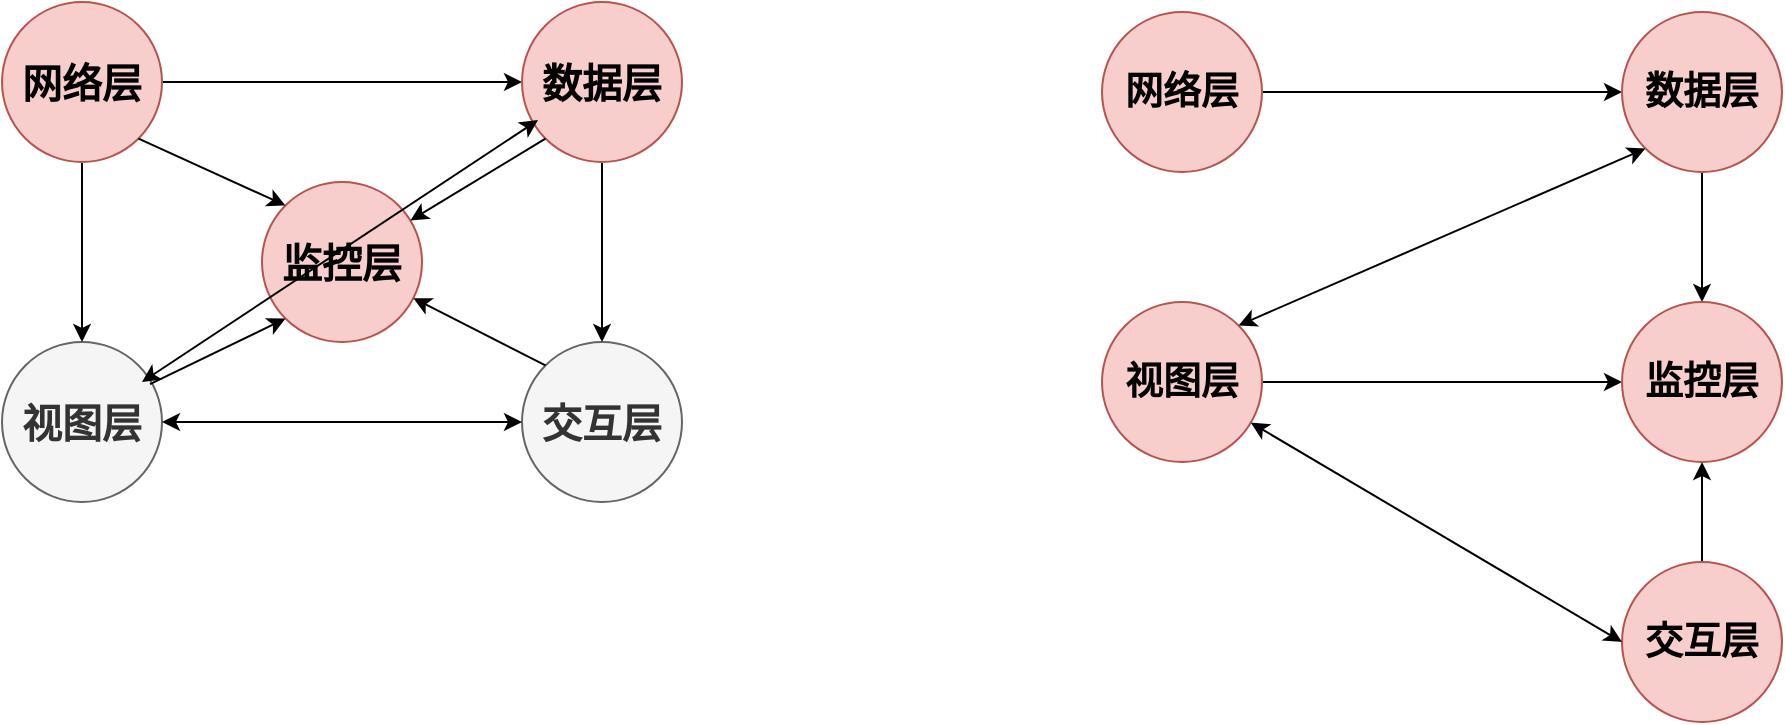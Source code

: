 <mxfile version="24.8.1">
  <diagram name="第 1 页" id="KOSqvFq_j-liopLbrCcP">
    <mxGraphModel dx="1301" dy="1878" grid="1" gridSize="10" guides="1" tooltips="1" connect="1" arrows="1" fold="1" page="1" pageScale="1" pageWidth="827" pageHeight="1169" math="0" shadow="0">
      <root>
        <mxCell id="0" />
        <mxCell id="1" parent="0" />
        <mxCell id="s-V4GH6CY9me7H-YAkRb-1" value="视图层" style="ellipse;whiteSpace=wrap;html=1;aspect=fixed;fillColor=#f5f5f5;strokeColor=#666666;fontColor=#333333;fontSize=20;fontStyle=1" parent="1" vertex="1">
          <mxGeometry x="170" y="120" width="80" height="80" as="geometry" />
        </mxCell>
        <mxCell id="s-V4GH6CY9me7H-YAkRb-2" value="交互层" style="ellipse;whiteSpace=wrap;html=1;aspect=fixed;fillColor=#f5f5f5;fontColor=#333333;strokeColor=#666666;fontSize=20;fontStyle=1" parent="1" vertex="1">
          <mxGeometry x="430" y="120" width="80" height="80" as="geometry" />
        </mxCell>
        <mxCell id="s-V4GH6CY9me7H-YAkRb-11" style="edgeStyle=orthogonalEdgeStyle;rounded=0;orthogonalLoop=1;jettySize=auto;html=1;fontSize=20;fontStyle=1" parent="1" source="s-V4GH6CY9me7H-YAkRb-3" target="s-V4GH6CY9me7H-YAkRb-4" edge="1">
          <mxGeometry relative="1" as="geometry" />
        </mxCell>
        <mxCell id="s-V4GH6CY9me7H-YAkRb-18" style="edgeStyle=orthogonalEdgeStyle;rounded=0;orthogonalLoop=1;jettySize=auto;html=1;fontSize=20;fontStyle=1" parent="1" source="s-V4GH6CY9me7H-YAkRb-3" target="s-V4GH6CY9me7H-YAkRb-1" edge="1">
          <mxGeometry relative="1" as="geometry" />
        </mxCell>
        <mxCell id="s-V4GH6CY9me7H-YAkRb-3" value="网络层" style="ellipse;whiteSpace=wrap;html=1;aspect=fixed;fillColor=#f8cecc;strokeColor=#b85450;fontSize=20;fontStyle=1" parent="1" vertex="1">
          <mxGeometry x="170" y="-50" width="80" height="80" as="geometry" />
        </mxCell>
        <mxCell id="s-V4GH6CY9me7H-YAkRb-17" style="edgeStyle=orthogonalEdgeStyle;rounded=0;orthogonalLoop=1;jettySize=auto;html=1;entryX=0.5;entryY=0;entryDx=0;entryDy=0;fontSize=20;fontStyle=1" parent="1" source="s-V4GH6CY9me7H-YAkRb-4" target="s-V4GH6CY9me7H-YAkRb-2" edge="1">
          <mxGeometry relative="1" as="geometry" />
        </mxCell>
        <mxCell id="s-V4GH6CY9me7H-YAkRb-4" value="数据层" style="ellipse;whiteSpace=wrap;html=1;aspect=fixed;fillColor=#f8cecc;strokeColor=#b85450;fontSize=20;fontStyle=1" parent="1" vertex="1">
          <mxGeometry x="430" y="-50" width="80" height="80" as="geometry" />
        </mxCell>
        <mxCell id="s-V4GH6CY9me7H-YAkRb-5" value="监控层" style="ellipse;whiteSpace=wrap;html=1;aspect=fixed;fillColor=#f8cecc;strokeColor=#b85450;fontSize=20;fontStyle=1" parent="1" vertex="1">
          <mxGeometry x="300" y="40" width="80" height="80" as="geometry" />
        </mxCell>
        <mxCell id="s-V4GH6CY9me7H-YAkRb-7" value="" style="endArrow=classic;html=1;rounded=0;entryX=0;entryY=1;entryDx=0;entryDy=0;exitX=0.925;exitY=0.263;exitDx=0;exitDy=0;exitPerimeter=0;fontSize=20;fontStyle=1" parent="1" source="s-V4GH6CY9me7H-YAkRb-1" target="s-V4GH6CY9me7H-YAkRb-5" edge="1">
          <mxGeometry width="50" height="50" relative="1" as="geometry">
            <mxPoint x="260" y="160" as="sourcePoint" />
            <mxPoint x="310" y="110" as="targetPoint" />
          </mxGeometry>
        </mxCell>
        <mxCell id="s-V4GH6CY9me7H-YAkRb-8" value="" style="endArrow=classic;html=1;rounded=0;exitX=0;exitY=0;exitDx=0;exitDy=0;fontSize=20;fontStyle=1" parent="1" source="s-V4GH6CY9me7H-YAkRb-2" target="s-V4GH6CY9me7H-YAkRb-5" edge="1">
          <mxGeometry width="50" height="50" relative="1" as="geometry">
            <mxPoint x="330" y="210" as="sourcePoint" />
            <mxPoint x="380" y="160" as="targetPoint" />
          </mxGeometry>
        </mxCell>
        <mxCell id="s-V4GH6CY9me7H-YAkRb-9" value="" style="endArrow=classic;html=1;rounded=0;entryX=0;entryY=0;entryDx=0;entryDy=0;exitX=1;exitY=1;exitDx=0;exitDy=0;fontSize=20;fontStyle=1" parent="1" source="s-V4GH6CY9me7H-YAkRb-3" target="s-V4GH6CY9me7H-YAkRb-5" edge="1">
          <mxGeometry width="50" height="50" relative="1" as="geometry">
            <mxPoint x="254" y="151" as="sourcePoint" />
            <mxPoint x="322" y="118" as="targetPoint" />
          </mxGeometry>
        </mxCell>
        <mxCell id="s-V4GH6CY9me7H-YAkRb-10" value="" style="endArrow=classic;html=1;rounded=0;exitX=0;exitY=1;exitDx=0;exitDy=0;fontSize=20;fontStyle=1" parent="1" source="s-V4GH6CY9me7H-YAkRb-4" target="s-V4GH6CY9me7H-YAkRb-5" edge="1">
          <mxGeometry width="50" height="50" relative="1" as="geometry">
            <mxPoint x="264" y="161" as="sourcePoint" />
            <mxPoint x="332" y="128" as="targetPoint" />
          </mxGeometry>
        </mxCell>
        <mxCell id="s-V4GH6CY9me7H-YAkRb-13" value="" style="endArrow=classic;startArrow=classic;html=1;rounded=0;entryX=0;entryY=0.5;entryDx=0;entryDy=0;fontSize=20;fontStyle=1" parent="1" source="s-V4GH6CY9me7H-YAkRb-1" target="s-V4GH6CY9me7H-YAkRb-2" edge="1">
          <mxGeometry width="50" height="50" relative="1" as="geometry">
            <mxPoint x="390" y="190" as="sourcePoint" />
            <mxPoint x="440" y="140" as="targetPoint" />
          </mxGeometry>
        </mxCell>
        <mxCell id="s-V4GH6CY9me7H-YAkRb-19" value="" style="endArrow=classic;startArrow=classic;html=1;rounded=0;entryX=0.1;entryY=0.738;entryDx=0;entryDy=0;entryPerimeter=0;fontSize=20;fontStyle=1" parent="1" target="s-V4GH6CY9me7H-YAkRb-4" edge="1">
          <mxGeometry width="50" height="50" relative="1" as="geometry">
            <mxPoint x="240" y="140" as="sourcePoint" />
            <mxPoint x="290" y="90" as="targetPoint" />
          </mxGeometry>
        </mxCell>
        <mxCell id="s-V4GH6CY9me7H-YAkRb-35" style="edgeStyle=orthogonalEdgeStyle;rounded=0;orthogonalLoop=1;jettySize=auto;html=1;fontSize=19;fontStyle=1" parent="1" source="s-V4GH6CY9me7H-YAkRb-20" target="s-V4GH6CY9me7H-YAkRb-27" edge="1">
          <mxGeometry relative="1" as="geometry" />
        </mxCell>
        <mxCell id="s-V4GH6CY9me7H-YAkRb-20" value="视图层" style="ellipse;whiteSpace=wrap;html=1;aspect=fixed;fillColor=#f8cecc;strokeColor=#b85450;fontSize=19;fontStyle=1" parent="1" vertex="1">
          <mxGeometry x="720" y="100" width="80" height="80" as="geometry" />
        </mxCell>
        <mxCell id="s-V4GH6CY9me7H-YAkRb-37" value="" style="edgeStyle=orthogonalEdgeStyle;rounded=0;orthogonalLoop=1;jettySize=auto;html=1;fontSize=19;fontStyle=1" parent="1" source="s-V4GH6CY9me7H-YAkRb-21" target="s-V4GH6CY9me7H-YAkRb-27" edge="1">
          <mxGeometry relative="1" as="geometry" />
        </mxCell>
        <mxCell id="s-V4GH6CY9me7H-YAkRb-21" value="交互层" style="ellipse;whiteSpace=wrap;html=1;aspect=fixed;fillColor=#f8cecc;strokeColor=#b85450;fontSize=19;fontStyle=1" parent="1" vertex="1">
          <mxGeometry x="980" y="230" width="80" height="80" as="geometry" />
        </mxCell>
        <mxCell id="s-V4GH6CY9me7H-YAkRb-22" style="edgeStyle=orthogonalEdgeStyle;rounded=0;orthogonalLoop=1;jettySize=auto;html=1;fontSize=19;fontStyle=1" parent="1" source="s-V4GH6CY9me7H-YAkRb-24" target="s-V4GH6CY9me7H-YAkRb-26" edge="1">
          <mxGeometry relative="1" as="geometry" />
        </mxCell>
        <mxCell id="s-V4GH6CY9me7H-YAkRb-24" value="网络层" style="ellipse;whiteSpace=wrap;html=1;aspect=fixed;fillColor=#f8cecc;strokeColor=#b85450;fontSize=19;fontStyle=1" parent="1" vertex="1">
          <mxGeometry x="720" y="-45" width="80" height="80" as="geometry" />
        </mxCell>
        <mxCell id="s-V4GH6CY9me7H-YAkRb-36" style="edgeStyle=orthogonalEdgeStyle;rounded=0;orthogonalLoop=1;jettySize=auto;html=1;entryX=0.5;entryY=0;entryDx=0;entryDy=0;fontSize=19;fontStyle=1" parent="1" source="s-V4GH6CY9me7H-YAkRb-26" target="s-V4GH6CY9me7H-YAkRb-27" edge="1">
          <mxGeometry relative="1" as="geometry" />
        </mxCell>
        <mxCell id="s-V4GH6CY9me7H-YAkRb-26" value="数据层" style="ellipse;whiteSpace=wrap;html=1;aspect=fixed;fillColor=#f8cecc;strokeColor=#b85450;fontSize=19;fontStyle=1" parent="1" vertex="1">
          <mxGeometry x="980" y="-45" width="80" height="80" as="geometry" />
        </mxCell>
        <mxCell id="s-V4GH6CY9me7H-YAkRb-27" value="监控层" style="ellipse;whiteSpace=wrap;html=1;aspect=fixed;fillColor=#f8cecc;strokeColor=#b85450;fontSize=19;fontStyle=1" parent="1" vertex="1">
          <mxGeometry x="980" y="100" width="80" height="80" as="geometry" />
        </mxCell>
        <mxCell id="s-V4GH6CY9me7H-YAkRb-32" value="" style="endArrow=classic;startArrow=classic;html=1;rounded=0;entryX=0;entryY=0.5;entryDx=0;entryDy=0;fontSize=19;fontStyle=1" parent="1" source="s-V4GH6CY9me7H-YAkRb-20" target="s-V4GH6CY9me7H-YAkRb-21" edge="1">
          <mxGeometry width="50" height="50" relative="1" as="geometry">
            <mxPoint x="940" y="195" as="sourcePoint" />
            <mxPoint x="990" y="145" as="targetPoint" />
          </mxGeometry>
        </mxCell>
        <mxCell id="s-V4GH6CY9me7H-YAkRb-34" value="" style="endArrow=classic;startArrow=classic;html=1;rounded=0;exitX=1;exitY=0;exitDx=0;exitDy=0;entryX=0;entryY=1;entryDx=0;entryDy=0;fontSize=19;fontStyle=1" parent="1" source="s-V4GH6CY9me7H-YAkRb-20" target="s-V4GH6CY9me7H-YAkRb-26" edge="1">
          <mxGeometry width="50" height="50" relative="1" as="geometry">
            <mxPoint x="800" y="130" as="sourcePoint" />
            <mxPoint x="850" y="80" as="targetPoint" />
          </mxGeometry>
        </mxCell>
      </root>
    </mxGraphModel>
  </diagram>
</mxfile>
